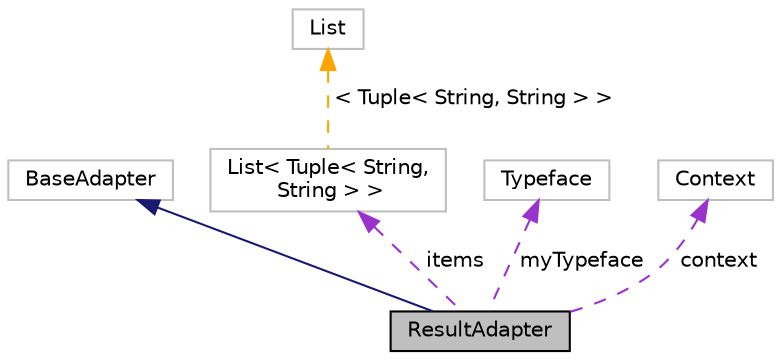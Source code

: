 digraph "ResultAdapter"
{
  edge [fontname="Helvetica",fontsize="10",labelfontname="Helvetica",labelfontsize="10"];
  node [fontname="Helvetica",fontsize="10",shape=record];
  Node1 [label="ResultAdapter",height=0.2,width=0.4,color="black", fillcolor="grey75", style="filled" fontcolor="black"];
  Node2 -> Node1 [dir="back",color="midnightblue",fontsize="10",style="solid",fontname="Helvetica"];
  Node2 [label="BaseAdapter",height=0.2,width=0.4,color="grey75", fillcolor="white", style="filled"];
  Node3 -> Node1 [dir="back",color="darkorchid3",fontsize="10",style="dashed",label=" items" ,fontname="Helvetica"];
  Node3 [label="List\< Tuple\< String,\l String \> \>",height=0.2,width=0.4,color="grey75", fillcolor="white", style="filled"];
  Node4 -> Node3 [dir="back",color="orange",fontsize="10",style="dashed",label=" \< Tuple\< String, String \> \>" ,fontname="Helvetica"];
  Node4 [label="List",height=0.2,width=0.4,color="grey75", fillcolor="white", style="filled"];
  Node5 -> Node1 [dir="back",color="darkorchid3",fontsize="10",style="dashed",label=" myTypeface" ,fontname="Helvetica"];
  Node5 [label="Typeface",height=0.2,width=0.4,color="grey75", fillcolor="white", style="filled"];
  Node6 -> Node1 [dir="back",color="darkorchid3",fontsize="10",style="dashed",label=" context" ,fontname="Helvetica"];
  Node6 [label="Context",height=0.2,width=0.4,color="grey75", fillcolor="white", style="filled"];
}
